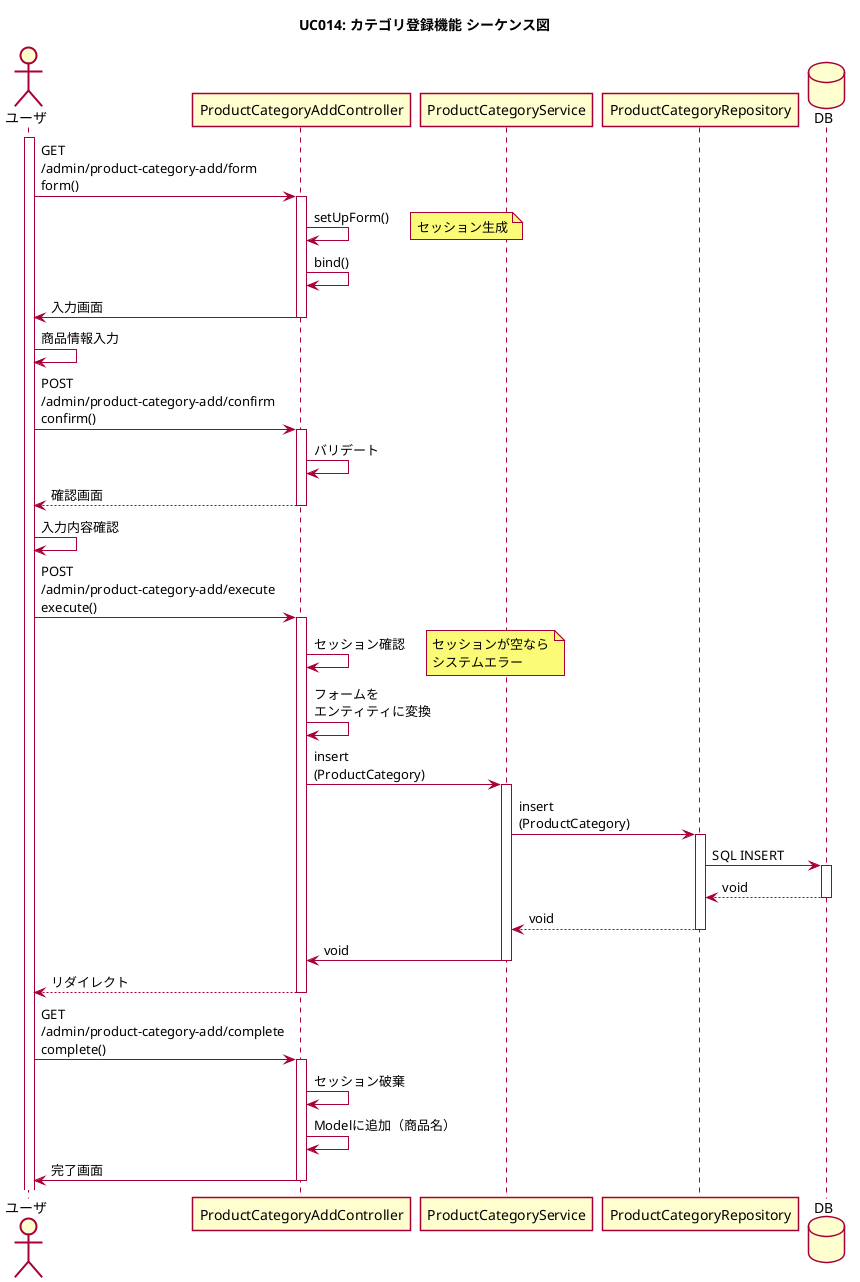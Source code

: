 @startuml

skin rose
title UC014: カテゴリ登録機能 シーケンス図
skinparam shadowing false

actor "ユーザ" as user
activate user
participant "ProductCategoryAddController" as ctrl
participant "ProductCategoryService" as svc
participant "ProductCategoryRepository" as repo
database DB as db

' 入力画面
user -> ctrl ++ : GET\n/admin/product-category-add/form\nform()
ctrl -> ctrl : setUpForm()
note right: セッション生成
ctrl -> ctrl : bind()
ctrl -> user -- : 入力画面

' 確認画面
user -> user : 商品情報入力
user -> ctrl ++ : POST\n/admin/product-category-add/confirm\nconfirm()
ctrl -> ctrl : バリデート
ctrl --> user -- : 確認画面

' 完了画面
user -> user : 入力内容確認
user -> ctrl ++ : POST\n/admin/product-category-add/execute\nexecute()
ctrl -> ctrl : セッション確認
note right: セッションが空なら\nシステムエラー
ctrl -> ctrl : フォームを\nエンティティに変換
ctrl -> svc ++ : insert\n(ProductCategory)
svc -> repo ++ : insert\n(ProductCategory)
repo -> db ++ : SQL INSERT
db --> repo -- : void
repo --> svc -- : void
svc -> ctrl -- : void
user <-- ctrl -- : リダイレクト
user -> ctrl ++ : GET\n/admin/product-category-add/complete\ncomplete()
ctrl -> ctrl : セッション破棄
ctrl -> ctrl : Modelに追加（商品名）
ctrl -> user -- : 完了画面

@enduml